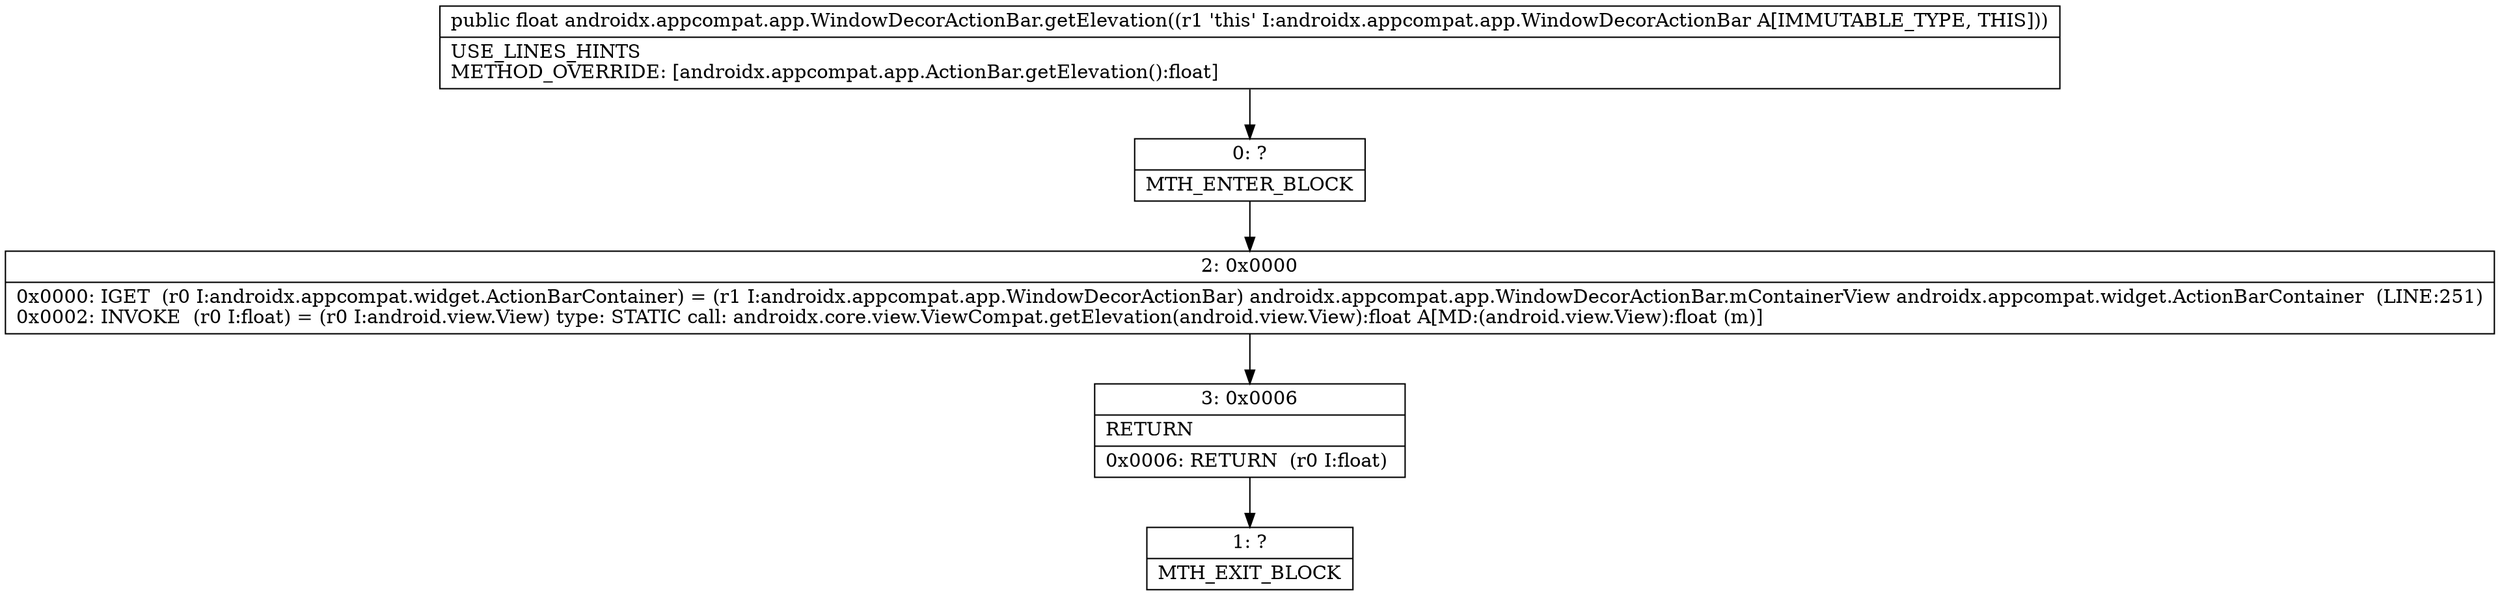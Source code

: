 digraph "CFG forandroidx.appcompat.app.WindowDecorActionBar.getElevation()F" {
Node_0 [shape=record,label="{0\:\ ?|MTH_ENTER_BLOCK\l}"];
Node_2 [shape=record,label="{2\:\ 0x0000|0x0000: IGET  (r0 I:androidx.appcompat.widget.ActionBarContainer) = (r1 I:androidx.appcompat.app.WindowDecorActionBar) androidx.appcompat.app.WindowDecorActionBar.mContainerView androidx.appcompat.widget.ActionBarContainer  (LINE:251)\l0x0002: INVOKE  (r0 I:float) = (r0 I:android.view.View) type: STATIC call: androidx.core.view.ViewCompat.getElevation(android.view.View):float A[MD:(android.view.View):float (m)]\l}"];
Node_3 [shape=record,label="{3\:\ 0x0006|RETURN\l|0x0006: RETURN  (r0 I:float) \l}"];
Node_1 [shape=record,label="{1\:\ ?|MTH_EXIT_BLOCK\l}"];
MethodNode[shape=record,label="{public float androidx.appcompat.app.WindowDecorActionBar.getElevation((r1 'this' I:androidx.appcompat.app.WindowDecorActionBar A[IMMUTABLE_TYPE, THIS]))  | USE_LINES_HINTS\lMETHOD_OVERRIDE: [androidx.appcompat.app.ActionBar.getElevation():float]\l}"];
MethodNode -> Node_0;Node_0 -> Node_2;
Node_2 -> Node_3;
Node_3 -> Node_1;
}

